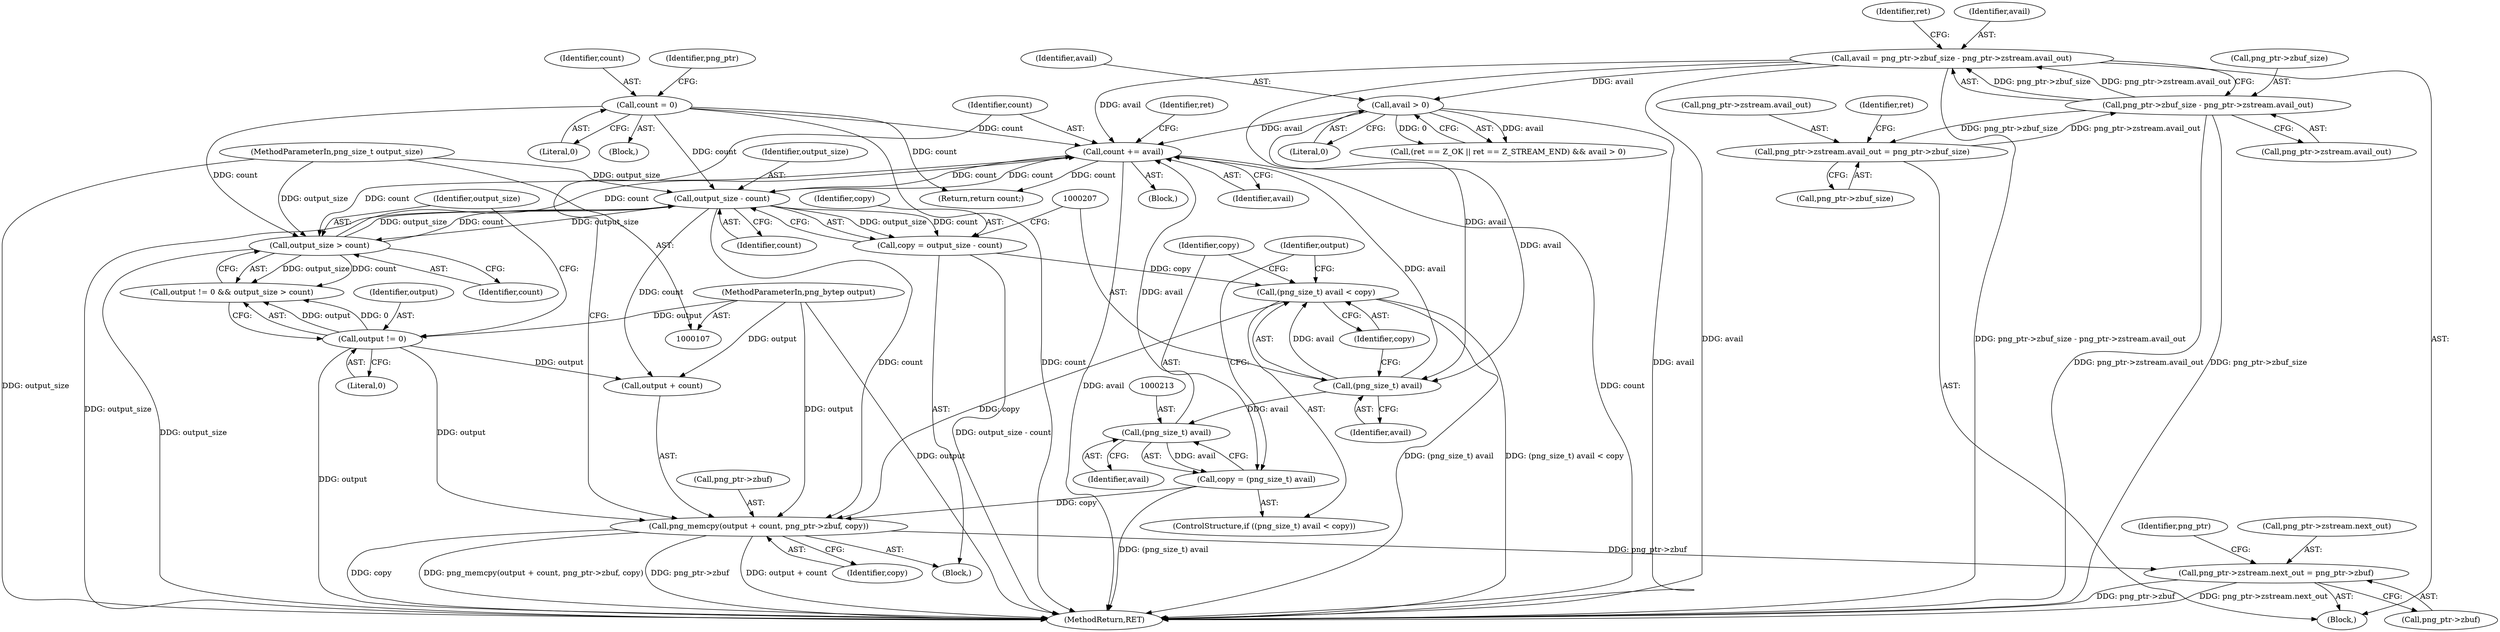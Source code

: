 digraph "0_Chrome_7f3d85b096f66870a15b37c2f40b219b2e292693_17@API" {
"1000215" [label="(Call,png_memcpy(output + count, png_ptr->zbuf, copy))"];
"1000191" [label="(Call,output != 0)"];
"1000111" [label="(MethodParameterIn,png_bytep output)"];
"1000201" [label="(Call,output_size - count)"];
"1000194" [label="(Call,output_size > count)"];
"1000112" [label="(MethodParameterIn,png_size_t output_size)"];
"1000115" [label="(Call,count = 0)"];
"1000223" [label="(Call,count += avail)"];
"1000185" [label="(Call,avail > 0)"];
"1000165" [label="(Call,avail = png_ptr->zbuf_size - png_ptr->zstream.avail_out)"];
"1000167" [label="(Call,png_ptr->zbuf_size - png_ptr->zstream.avail_out)"];
"1000148" [label="(Call,png_ptr->zstream.avail_out = png_ptr->zbuf_size)"];
"1000212" [label="(Call,(png_size_t) avail)"];
"1000206" [label="(Call,(png_size_t) avail)"];
"1000205" [label="(Call,(png_size_t) avail < copy)"];
"1000199" [label="(Call,copy = output_size - count)"];
"1000210" [label="(Call,copy = (png_size_t) avail)"];
"1000139" [label="(Call,png_ptr->zstream.next_out = png_ptr->zbuf)"];
"1000154" [label="(Call,png_ptr->zbuf_size)"];
"1000195" [label="(Identifier,output_size)"];
"1000228" [label="(Identifier,ret)"];
"1000180" [label="(Identifier,ret)"];
"1000117" [label="(Literal,0)"];
"1000205" [label="(Call,(png_size_t) avail < copy)"];
"1000140" [label="(Call,png_ptr->zstream.next_out)"];
"1000200" [label="(Identifier,copy)"];
"1000168" [label="(Call,png_ptr->zbuf_size)"];
"1000115" [label="(Call,count = 0)"];
"1000186" [label="(Identifier,avail)"];
"1000136" [label="(Block,)"];
"1000203" [label="(Identifier,count)"];
"1000177" [label="(Call,(ret == Z_OK || ret == Z_STREAM_END) && avail > 0)"];
"1000223" [label="(Call,count += avail)"];
"1000113" [label="(Block,)"];
"1000151" [label="(Identifier,png_ptr)"];
"1000206" [label="(Call,(png_size_t) avail)"];
"1000216" [label="(Call,output + count)"];
"1000192" [label="(Identifier,output)"];
"1000219" [label="(Call,png_ptr->zbuf)"];
"1000111" [label="(MethodParameterIn,png_bytep output)"];
"1000209" [label="(Identifier,copy)"];
"1000112" [label="(MethodParameterIn,png_size_t output_size)"];
"1000222" [label="(Identifier,copy)"];
"1000185" [label="(Call,avail > 0)"];
"1000165" [label="(Call,avail = png_ptr->zbuf_size - png_ptr->zstream.avail_out)"];
"1000202" [label="(Identifier,output_size)"];
"1000197" [label="(Block,)"];
"1000211" [label="(Identifier,copy)"];
"1000149" [label="(Call,png_ptr->zstream.avail_out)"];
"1000145" [label="(Call,png_ptr->zbuf)"];
"1000193" [label="(Literal,0)"];
"1000187" [label="(Literal,0)"];
"1000196" [label="(Identifier,count)"];
"1000199" [label="(Call,copy = output_size - count)"];
"1000225" [label="(Identifier,avail)"];
"1000201" [label="(Call,output_size - count)"];
"1000158" [label="(Identifier,ret)"];
"1000306" [label="(MethodReturn,RET)"];
"1000139" [label="(Call,png_ptr->zstream.next_out = png_ptr->zbuf)"];
"1000116" [label="(Identifier,count)"];
"1000212" [label="(Call,(png_size_t) avail)"];
"1000167" [label="(Call,png_ptr->zbuf_size - png_ptr->zstream.avail_out)"];
"1000214" [label="(Identifier,avail)"];
"1000204" [label="(ControlStructure,if ((png_size_t) avail < copy))"];
"1000247" [label="(Return,return count;)"];
"1000217" [label="(Identifier,output)"];
"1000191" [label="(Call,output != 0)"];
"1000148" [label="(Call,png_ptr->zstream.avail_out = png_ptr->zbuf_size)"];
"1000224" [label="(Identifier,count)"];
"1000171" [label="(Call,png_ptr->zstream.avail_out)"];
"1000188" [label="(Block,)"];
"1000166" [label="(Identifier,avail)"];
"1000121" [label="(Identifier,png_ptr)"];
"1000208" [label="(Identifier,avail)"];
"1000194" [label="(Call,output_size > count)"];
"1000190" [label="(Call,output != 0 && output_size > count)"];
"1000210" [label="(Call,copy = (png_size_t) avail)"];
"1000215" [label="(Call,png_memcpy(output + count, png_ptr->zbuf, copy))"];
"1000215" -> "1000197"  [label="AST: "];
"1000215" -> "1000222"  [label="CFG: "];
"1000216" -> "1000215"  [label="AST: "];
"1000219" -> "1000215"  [label="AST: "];
"1000222" -> "1000215"  [label="AST: "];
"1000224" -> "1000215"  [label="CFG: "];
"1000215" -> "1000306"  [label="DDG: png_ptr->zbuf"];
"1000215" -> "1000306"  [label="DDG: output + count"];
"1000215" -> "1000306"  [label="DDG: copy"];
"1000215" -> "1000306"  [label="DDG: png_memcpy(output + count, png_ptr->zbuf, copy)"];
"1000215" -> "1000139"  [label="DDG: png_ptr->zbuf"];
"1000191" -> "1000215"  [label="DDG: output"];
"1000111" -> "1000215"  [label="DDG: output"];
"1000201" -> "1000215"  [label="DDG: count"];
"1000205" -> "1000215"  [label="DDG: copy"];
"1000210" -> "1000215"  [label="DDG: copy"];
"1000191" -> "1000190"  [label="AST: "];
"1000191" -> "1000193"  [label="CFG: "];
"1000192" -> "1000191"  [label="AST: "];
"1000193" -> "1000191"  [label="AST: "];
"1000195" -> "1000191"  [label="CFG: "];
"1000190" -> "1000191"  [label="CFG: "];
"1000191" -> "1000306"  [label="DDG: output"];
"1000191" -> "1000190"  [label="DDG: output"];
"1000191" -> "1000190"  [label="DDG: 0"];
"1000111" -> "1000191"  [label="DDG: output"];
"1000191" -> "1000216"  [label="DDG: output"];
"1000111" -> "1000107"  [label="AST: "];
"1000111" -> "1000306"  [label="DDG: output"];
"1000111" -> "1000216"  [label="DDG: output"];
"1000201" -> "1000199"  [label="AST: "];
"1000201" -> "1000203"  [label="CFG: "];
"1000202" -> "1000201"  [label="AST: "];
"1000203" -> "1000201"  [label="AST: "];
"1000199" -> "1000201"  [label="CFG: "];
"1000201" -> "1000306"  [label="DDG: output_size"];
"1000201" -> "1000194"  [label="DDG: output_size"];
"1000201" -> "1000199"  [label="DDG: output_size"];
"1000201" -> "1000199"  [label="DDG: count"];
"1000194" -> "1000201"  [label="DDG: output_size"];
"1000194" -> "1000201"  [label="DDG: count"];
"1000112" -> "1000201"  [label="DDG: output_size"];
"1000115" -> "1000201"  [label="DDG: count"];
"1000223" -> "1000201"  [label="DDG: count"];
"1000201" -> "1000216"  [label="DDG: count"];
"1000201" -> "1000223"  [label="DDG: count"];
"1000194" -> "1000190"  [label="AST: "];
"1000194" -> "1000196"  [label="CFG: "];
"1000195" -> "1000194"  [label="AST: "];
"1000196" -> "1000194"  [label="AST: "];
"1000190" -> "1000194"  [label="CFG: "];
"1000194" -> "1000306"  [label="DDG: output_size"];
"1000194" -> "1000190"  [label="DDG: output_size"];
"1000194" -> "1000190"  [label="DDG: count"];
"1000112" -> "1000194"  [label="DDG: output_size"];
"1000115" -> "1000194"  [label="DDG: count"];
"1000223" -> "1000194"  [label="DDG: count"];
"1000194" -> "1000223"  [label="DDG: count"];
"1000112" -> "1000107"  [label="AST: "];
"1000112" -> "1000306"  [label="DDG: output_size"];
"1000115" -> "1000113"  [label="AST: "];
"1000115" -> "1000117"  [label="CFG: "];
"1000116" -> "1000115"  [label="AST: "];
"1000117" -> "1000115"  [label="AST: "];
"1000121" -> "1000115"  [label="CFG: "];
"1000115" -> "1000306"  [label="DDG: count"];
"1000115" -> "1000223"  [label="DDG: count"];
"1000115" -> "1000247"  [label="DDG: count"];
"1000223" -> "1000188"  [label="AST: "];
"1000223" -> "1000225"  [label="CFG: "];
"1000224" -> "1000223"  [label="AST: "];
"1000225" -> "1000223"  [label="AST: "];
"1000228" -> "1000223"  [label="CFG: "];
"1000223" -> "1000306"  [label="DDG: avail"];
"1000223" -> "1000306"  [label="DDG: count"];
"1000185" -> "1000223"  [label="DDG: avail"];
"1000212" -> "1000223"  [label="DDG: avail"];
"1000165" -> "1000223"  [label="DDG: avail"];
"1000206" -> "1000223"  [label="DDG: avail"];
"1000223" -> "1000247"  [label="DDG: count"];
"1000185" -> "1000177"  [label="AST: "];
"1000185" -> "1000187"  [label="CFG: "];
"1000186" -> "1000185"  [label="AST: "];
"1000187" -> "1000185"  [label="AST: "];
"1000177" -> "1000185"  [label="CFG: "];
"1000185" -> "1000306"  [label="DDG: avail"];
"1000185" -> "1000177"  [label="DDG: avail"];
"1000185" -> "1000177"  [label="DDG: 0"];
"1000165" -> "1000185"  [label="DDG: avail"];
"1000185" -> "1000206"  [label="DDG: avail"];
"1000165" -> "1000136"  [label="AST: "];
"1000165" -> "1000167"  [label="CFG: "];
"1000166" -> "1000165"  [label="AST: "];
"1000167" -> "1000165"  [label="AST: "];
"1000180" -> "1000165"  [label="CFG: "];
"1000165" -> "1000306"  [label="DDG: avail"];
"1000165" -> "1000306"  [label="DDG: png_ptr->zbuf_size - png_ptr->zstream.avail_out"];
"1000167" -> "1000165"  [label="DDG: png_ptr->zbuf_size"];
"1000167" -> "1000165"  [label="DDG: png_ptr->zstream.avail_out"];
"1000165" -> "1000206"  [label="DDG: avail"];
"1000167" -> "1000171"  [label="CFG: "];
"1000168" -> "1000167"  [label="AST: "];
"1000171" -> "1000167"  [label="AST: "];
"1000167" -> "1000306"  [label="DDG: png_ptr->zbuf_size"];
"1000167" -> "1000306"  [label="DDG: png_ptr->zstream.avail_out"];
"1000167" -> "1000148"  [label="DDG: png_ptr->zbuf_size"];
"1000148" -> "1000167"  [label="DDG: png_ptr->zstream.avail_out"];
"1000148" -> "1000136"  [label="AST: "];
"1000148" -> "1000154"  [label="CFG: "];
"1000149" -> "1000148"  [label="AST: "];
"1000154" -> "1000148"  [label="AST: "];
"1000158" -> "1000148"  [label="CFG: "];
"1000212" -> "1000210"  [label="AST: "];
"1000212" -> "1000214"  [label="CFG: "];
"1000213" -> "1000212"  [label="AST: "];
"1000214" -> "1000212"  [label="AST: "];
"1000210" -> "1000212"  [label="CFG: "];
"1000212" -> "1000210"  [label="DDG: avail"];
"1000206" -> "1000212"  [label="DDG: avail"];
"1000206" -> "1000205"  [label="AST: "];
"1000206" -> "1000208"  [label="CFG: "];
"1000207" -> "1000206"  [label="AST: "];
"1000208" -> "1000206"  [label="AST: "];
"1000209" -> "1000206"  [label="CFG: "];
"1000206" -> "1000205"  [label="DDG: avail"];
"1000205" -> "1000204"  [label="AST: "];
"1000205" -> "1000209"  [label="CFG: "];
"1000209" -> "1000205"  [label="AST: "];
"1000211" -> "1000205"  [label="CFG: "];
"1000217" -> "1000205"  [label="CFG: "];
"1000205" -> "1000306"  [label="DDG: (png_size_t) avail"];
"1000205" -> "1000306"  [label="DDG: (png_size_t) avail < copy"];
"1000199" -> "1000205"  [label="DDG: copy"];
"1000199" -> "1000197"  [label="AST: "];
"1000200" -> "1000199"  [label="AST: "];
"1000207" -> "1000199"  [label="CFG: "];
"1000199" -> "1000306"  [label="DDG: output_size - count"];
"1000210" -> "1000204"  [label="AST: "];
"1000211" -> "1000210"  [label="AST: "];
"1000217" -> "1000210"  [label="CFG: "];
"1000210" -> "1000306"  [label="DDG: (png_size_t) avail"];
"1000139" -> "1000136"  [label="AST: "];
"1000139" -> "1000145"  [label="CFG: "];
"1000140" -> "1000139"  [label="AST: "];
"1000145" -> "1000139"  [label="AST: "];
"1000151" -> "1000139"  [label="CFG: "];
"1000139" -> "1000306"  [label="DDG: png_ptr->zstream.next_out"];
"1000139" -> "1000306"  [label="DDG: png_ptr->zbuf"];
}
